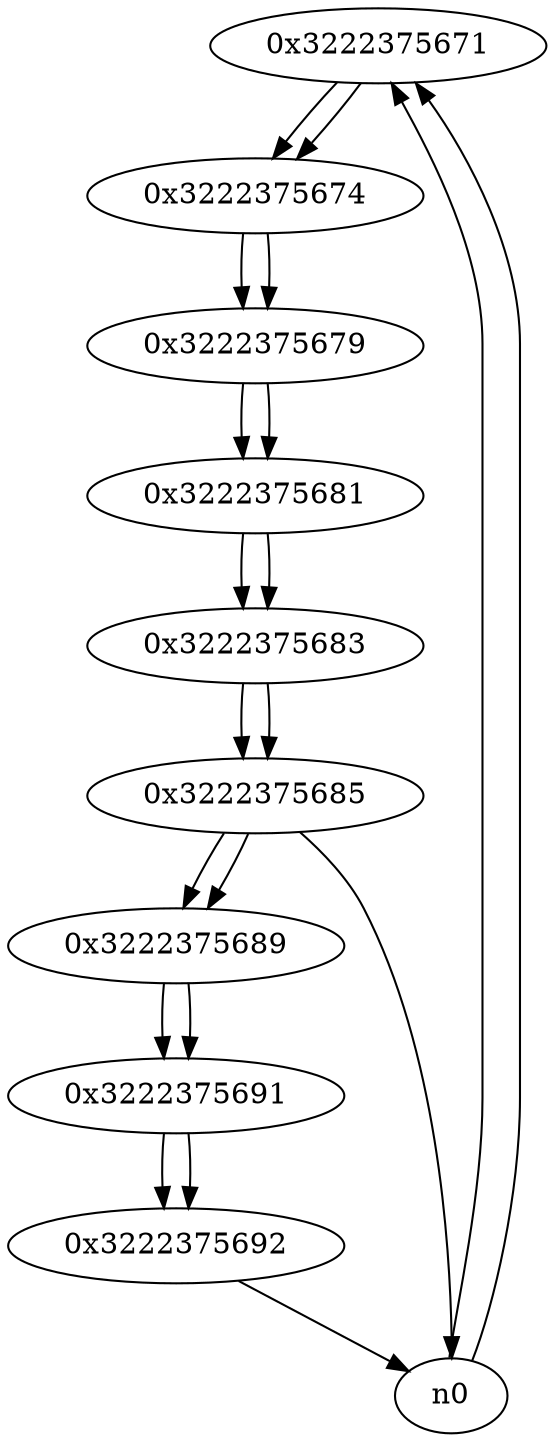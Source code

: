 digraph G{
/* nodes */
  n1 [label="0x3222375671"]
  n2 [label="0x3222375674"]
  n3 [label="0x3222375679"]
  n4 [label="0x3222375681"]
  n5 [label="0x3222375683"]
  n6 [label="0x3222375685"]
  n7 [label="0x3222375689"]
  n8 [label="0x3222375691"]
  n9 [label="0x3222375692"]
/* edges */
n1 -> n2;
n0 -> n1;
n0 -> n1;
n2 -> n3;
n1 -> n2;
n3 -> n4;
n2 -> n3;
n4 -> n5;
n3 -> n4;
n5 -> n6;
n4 -> n5;
n6 -> n7;
n6 -> n0;
n5 -> n6;
n7 -> n8;
n6 -> n7;
n8 -> n9;
n7 -> n8;
n9 -> n0;
n8 -> n9;
}

